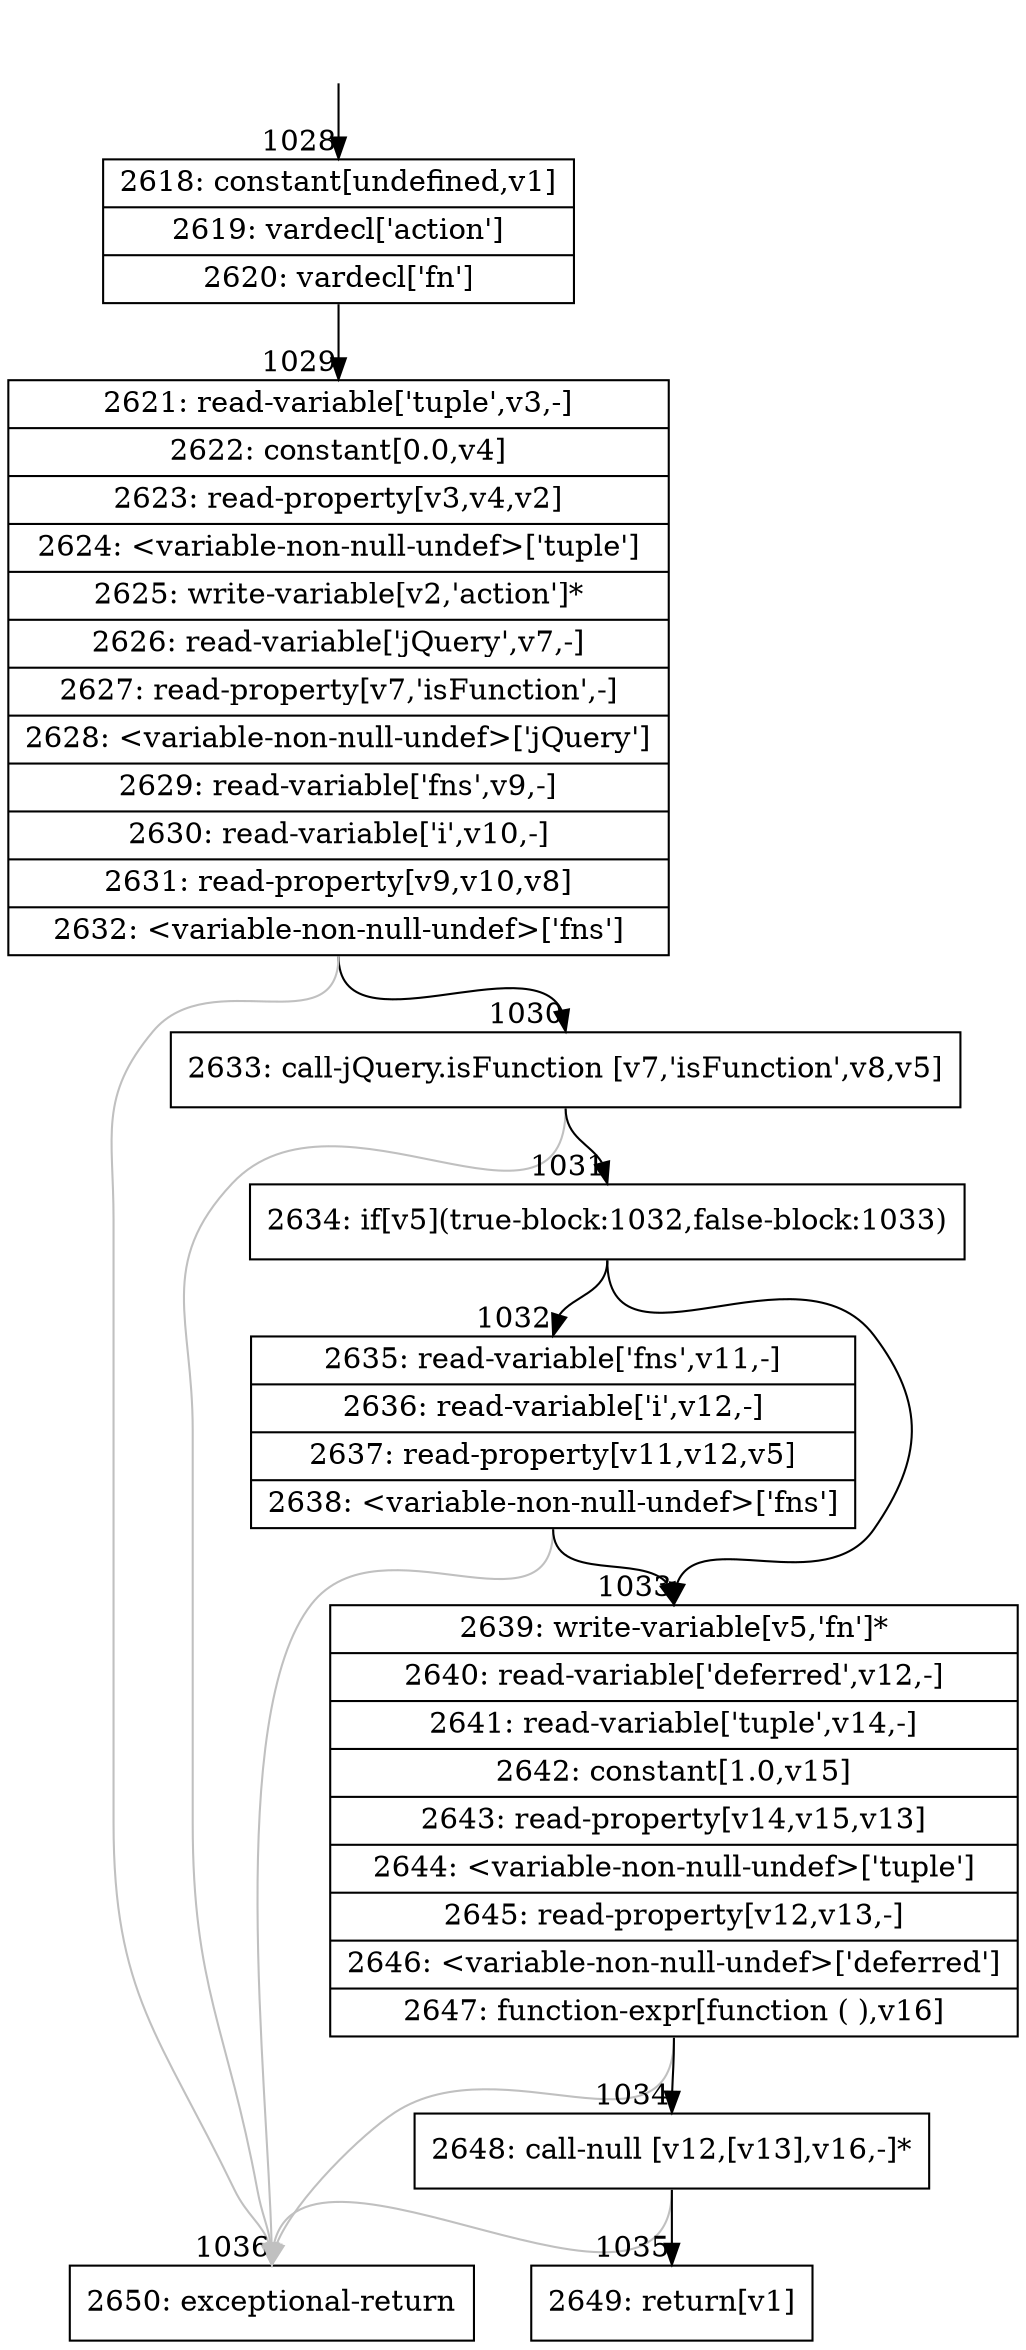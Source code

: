 digraph {
rankdir="TD"
BB_entry80[shape=none,label=""];
BB_entry80 -> BB1028 [tailport=s, headport=n, headlabel="    1028"]
BB1028 [shape=record label="{2618: constant[undefined,v1]|2619: vardecl['action']|2620: vardecl['fn']}" ] 
BB1028 -> BB1029 [tailport=s, headport=n, headlabel="      1029"]
BB1029 [shape=record label="{2621: read-variable['tuple',v3,-]|2622: constant[0.0,v4]|2623: read-property[v3,v4,v2]|2624: \<variable-non-null-undef\>['tuple']|2625: write-variable[v2,'action']*|2626: read-variable['jQuery',v7,-]|2627: read-property[v7,'isFunction',-]|2628: \<variable-non-null-undef\>['jQuery']|2629: read-variable['fns',v9,-]|2630: read-variable['i',v10,-]|2631: read-property[v9,v10,v8]|2632: \<variable-non-null-undef\>['fns']}" ] 
BB1029 -> BB1030 [tailport=s, headport=n, headlabel="      1030"]
BB1029 -> BB1036 [tailport=s, headport=n, color=gray, headlabel="      1036"]
BB1030 [shape=record label="{2633: call-jQuery.isFunction [v7,'isFunction',v8,v5]}" ] 
BB1030 -> BB1031 [tailport=s, headport=n, headlabel="      1031"]
BB1030 -> BB1036 [tailport=s, headport=n, color=gray]
BB1031 [shape=record label="{2634: if[v5](true-block:1032,false-block:1033)}" ] 
BB1031 -> BB1033 [tailport=s, headport=n, headlabel="      1033"]
BB1031 -> BB1032 [tailport=s, headport=n, headlabel="      1032"]
BB1032 [shape=record label="{2635: read-variable['fns',v11,-]|2636: read-variable['i',v12,-]|2637: read-property[v11,v12,v5]|2638: \<variable-non-null-undef\>['fns']}" ] 
BB1032 -> BB1033 [tailport=s, headport=n]
BB1032 -> BB1036 [tailport=s, headport=n, color=gray]
BB1033 [shape=record label="{2639: write-variable[v5,'fn']*|2640: read-variable['deferred',v12,-]|2641: read-variable['tuple',v14,-]|2642: constant[1.0,v15]|2643: read-property[v14,v15,v13]|2644: \<variable-non-null-undef\>['tuple']|2645: read-property[v12,v13,-]|2646: \<variable-non-null-undef\>['deferred']|2647: function-expr[function ( ),v16]}" ] 
BB1033 -> BB1034 [tailport=s, headport=n, headlabel="      1034"]
BB1033 -> BB1036 [tailport=s, headport=n, color=gray]
BB1034 [shape=record label="{2648: call-null [v12,[v13],v16,-]*}" ] 
BB1034 -> BB1035 [tailport=s, headport=n, headlabel="      1035"]
BB1034 -> BB1036 [tailport=s, headport=n, color=gray]
BB1035 [shape=record label="{2649: return[v1]}" ] 
BB1036 [shape=record label="{2650: exceptional-return}" ] 
//#$~ 1199
}
